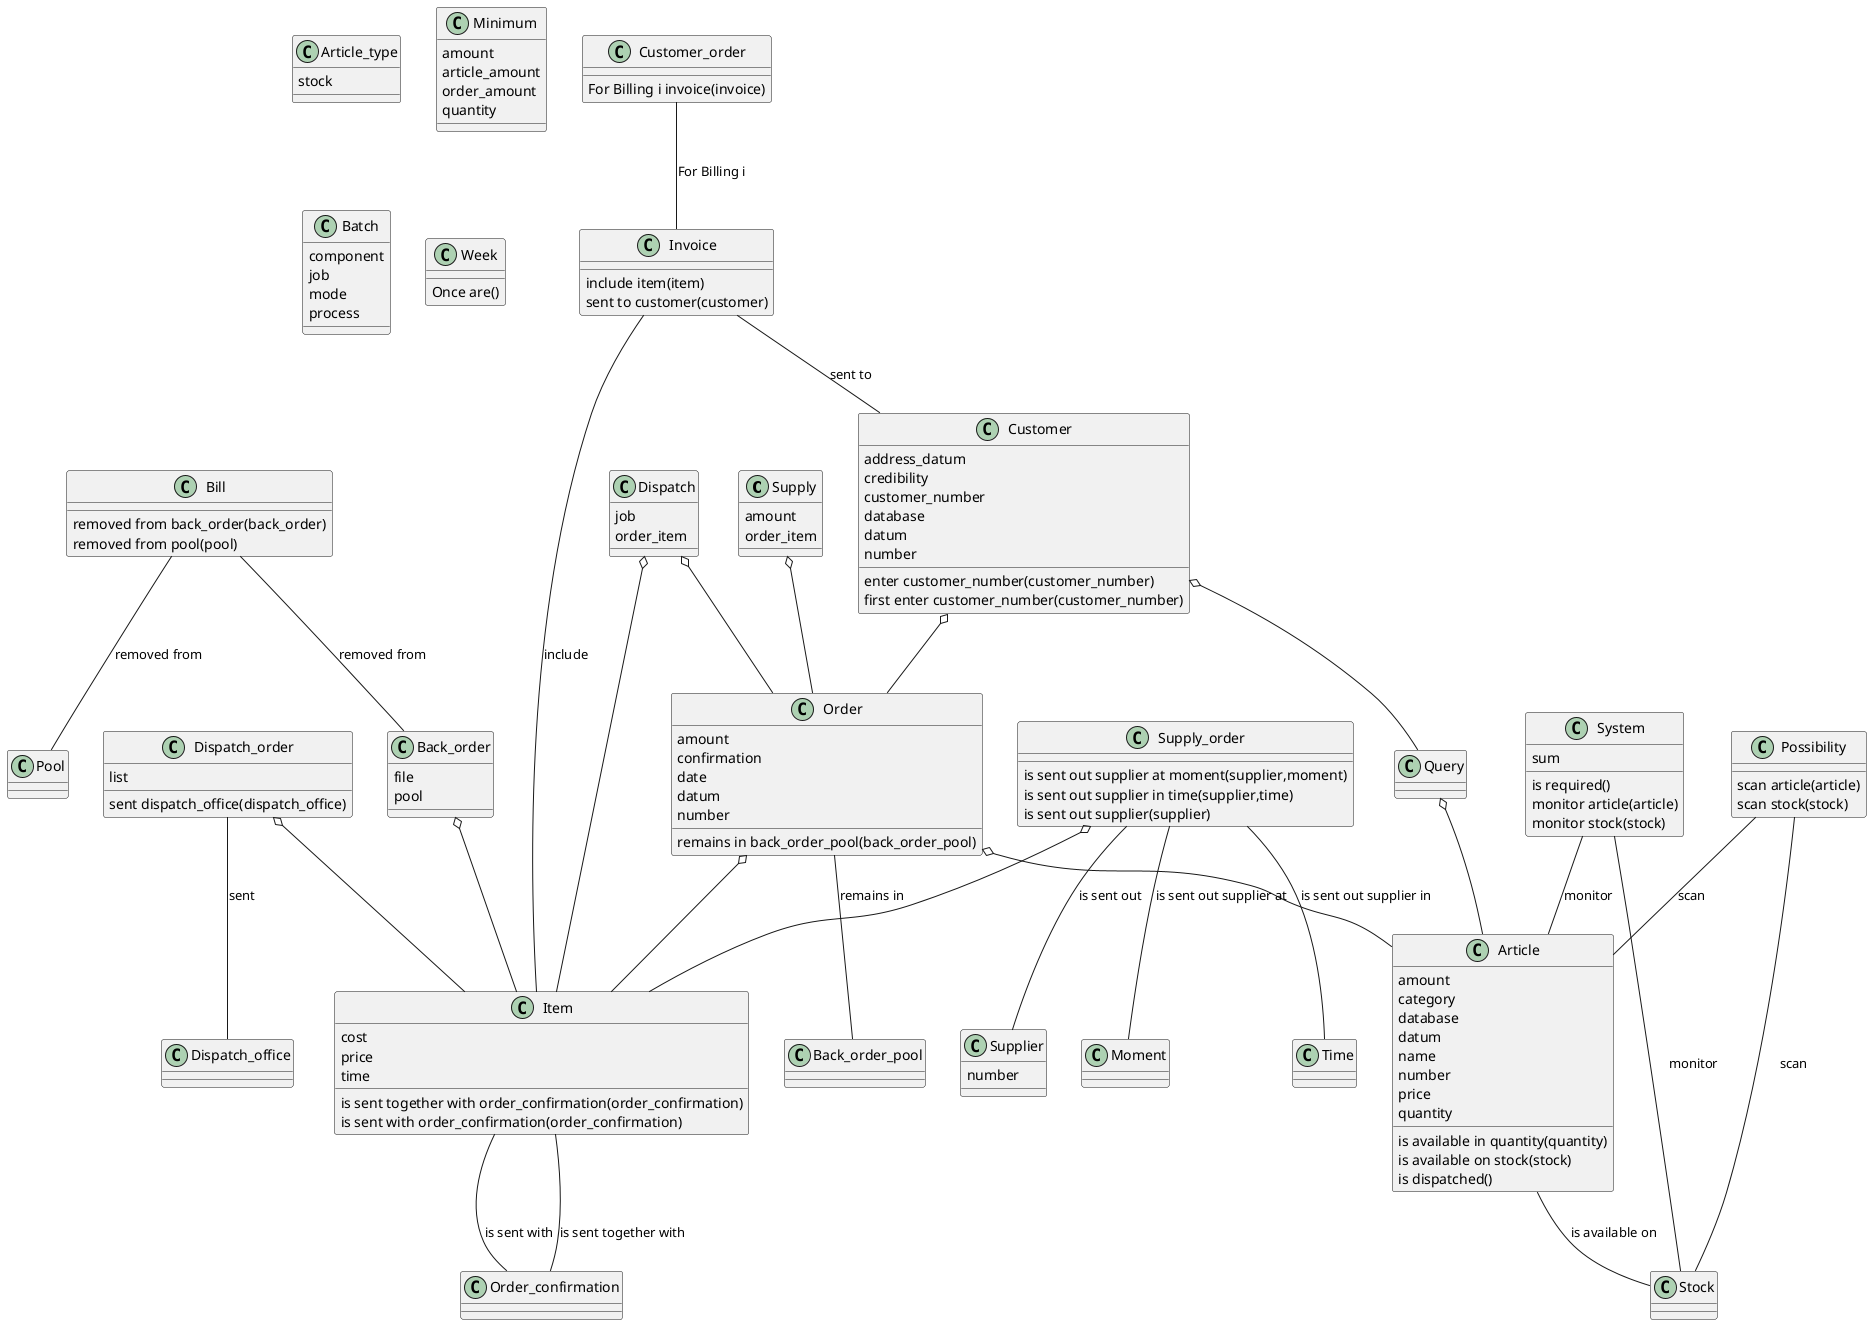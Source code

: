@startuml
class Supply { 
	amount
	order_item
}
class Supplier { 
	number
}
class Order { 
	amount
	confirmation
	date
	datum
	number
	remains in back_order_pool(back_order_pool)
}
class Item { 
	cost
	price
	time
	is sent together with order_confirmation(order_confirmation)
	is sent with order_confirmation(order_confirmation)
}
class Back_order_pool { 
}
class Pool { 
}
class Bill { 
	removed from back_order(back_order)
	removed from pool(pool)
}
class System { 
	sum
	is required()
	monitor article(article)
	monitor stock(stock)
}
class Back_order { 
	file
	pool
}
class Moment { 
}
class Dispatch_order { 
	list
	sent dispatch_office(dispatch_office)
}
class Supply_order { 
	is sent out supplier at moment(supplier,moment)
	is sent out supplier in time(supplier,time)
	is sent out supplier(supplier)
}
class Article_type { 
	stock
}
class Order_confirmation { 
}
class Customer_order { 
	For Billing i invoice(invoice)
}
class Minimum { 
	amount
	article_amount
	order_amount
	quantity
}
class Dispatch { 
	job
	order_item
}
class Stock { 
}
class Query { 
}
class Batch { 
	component
	job
	mode
	process
}
class Article { 
	amount
	category
	database
	datum
	name
	number
	price
	quantity
	is available in quantity(quantity)
	is available on stock(stock)
	is dispatched()
}
class Week { 
	Once are()
}
class Possibility { 
	scan article(article)
	scan stock(stock)
}
class Dispatch_office { 
}
class Invoice { 
	include item(item)
	sent to customer(customer)
}
class Time { 
}
class Customer { 
	address_datum
	credibility
	customer_number
	database
	datum
	number
	enter customer_number(customer_number)
	first enter customer_number(customer_number)
}
Customer o-- Order
Supply o-- Order
Dispatch o-- Order
Supply_order o-- Item
Order o-- Item
Dispatch o-- Item
Dispatch_order o-- Item
Back_order o-- Item
Customer o-- Query
Query o-- Article
Order o-- Article
Possibility -- Article : scan
Possibility -- Stock : scan
Article -- Stock : is available on
Dispatch_order -- Dispatch_office : sent
Item -- Order_confirmation : is sent with
Item -- Order_confirmation : is sent together with
Invoice -- Item : include
Invoice -- Customer : sent to
Customer_order -- Invoice : For Billing i
Supply_order -- Time : is sent out supplier in
Supply_order -- Moment : is sent out supplier at
System -- Article : monitor
System -- Stock : monitor
Supply_order -- Supplier : is sent out
Order -- Back_order_pool : remains in
Bill -- Back_order : removed from
Bill -- Pool : removed from
@enduml